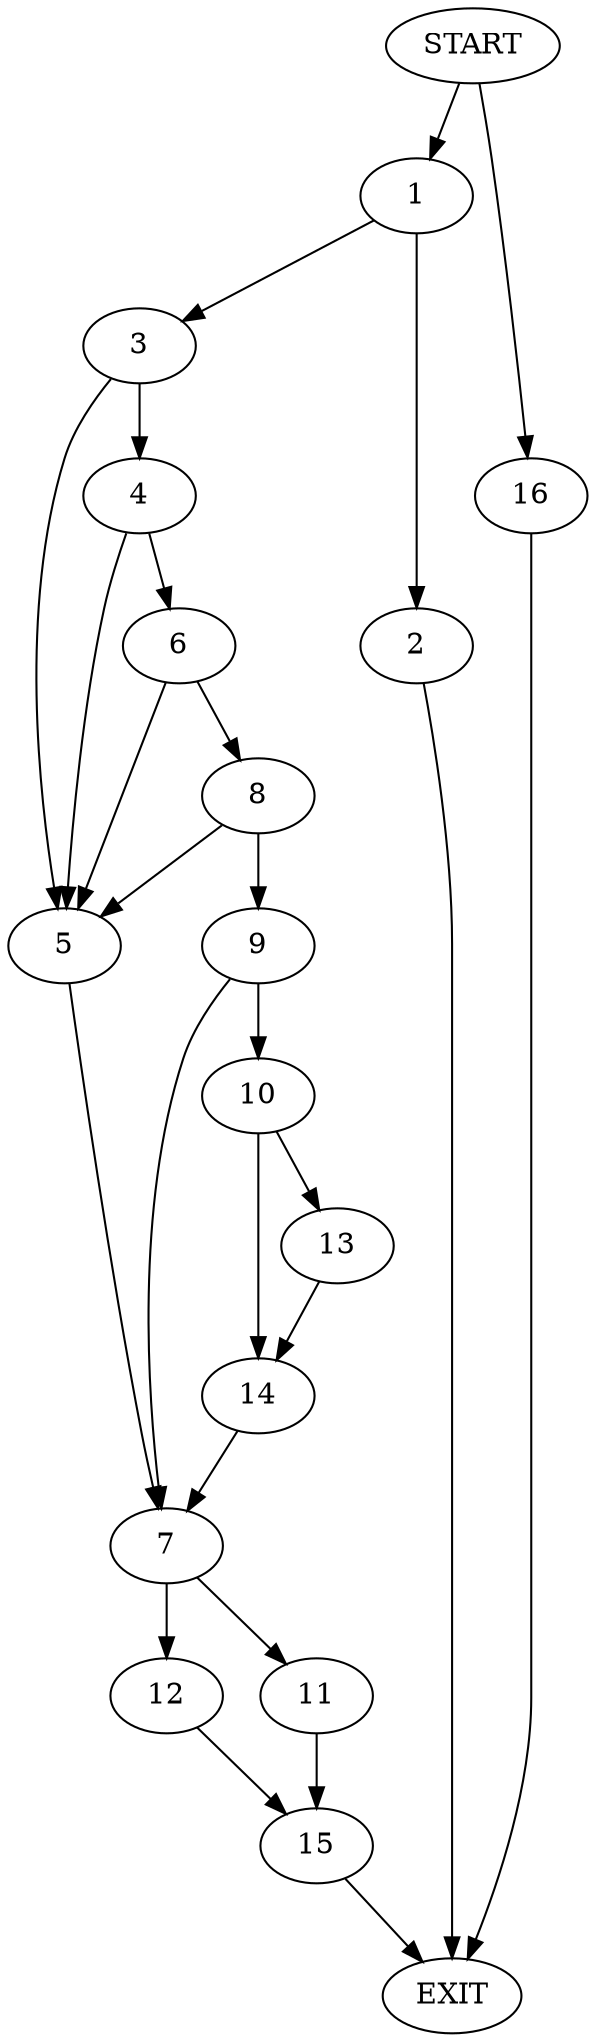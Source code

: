 digraph {
0 [label="START"]
17 [label="EXIT"]
0 -> 1
1 -> 2
1 -> 3
2 -> 17
3 -> 4
3 -> 5
4 -> 6
4 -> 5
5 -> 7
6 -> 5
6 -> 8
8 -> 9
8 -> 5
9 -> 10
9 -> 7
7 -> 11
7 -> 12
10 -> 13
10 -> 14
14 -> 7
13 -> 14
11 -> 15
12 -> 15
15 -> 17
0 -> 16
16 -> 17
}
